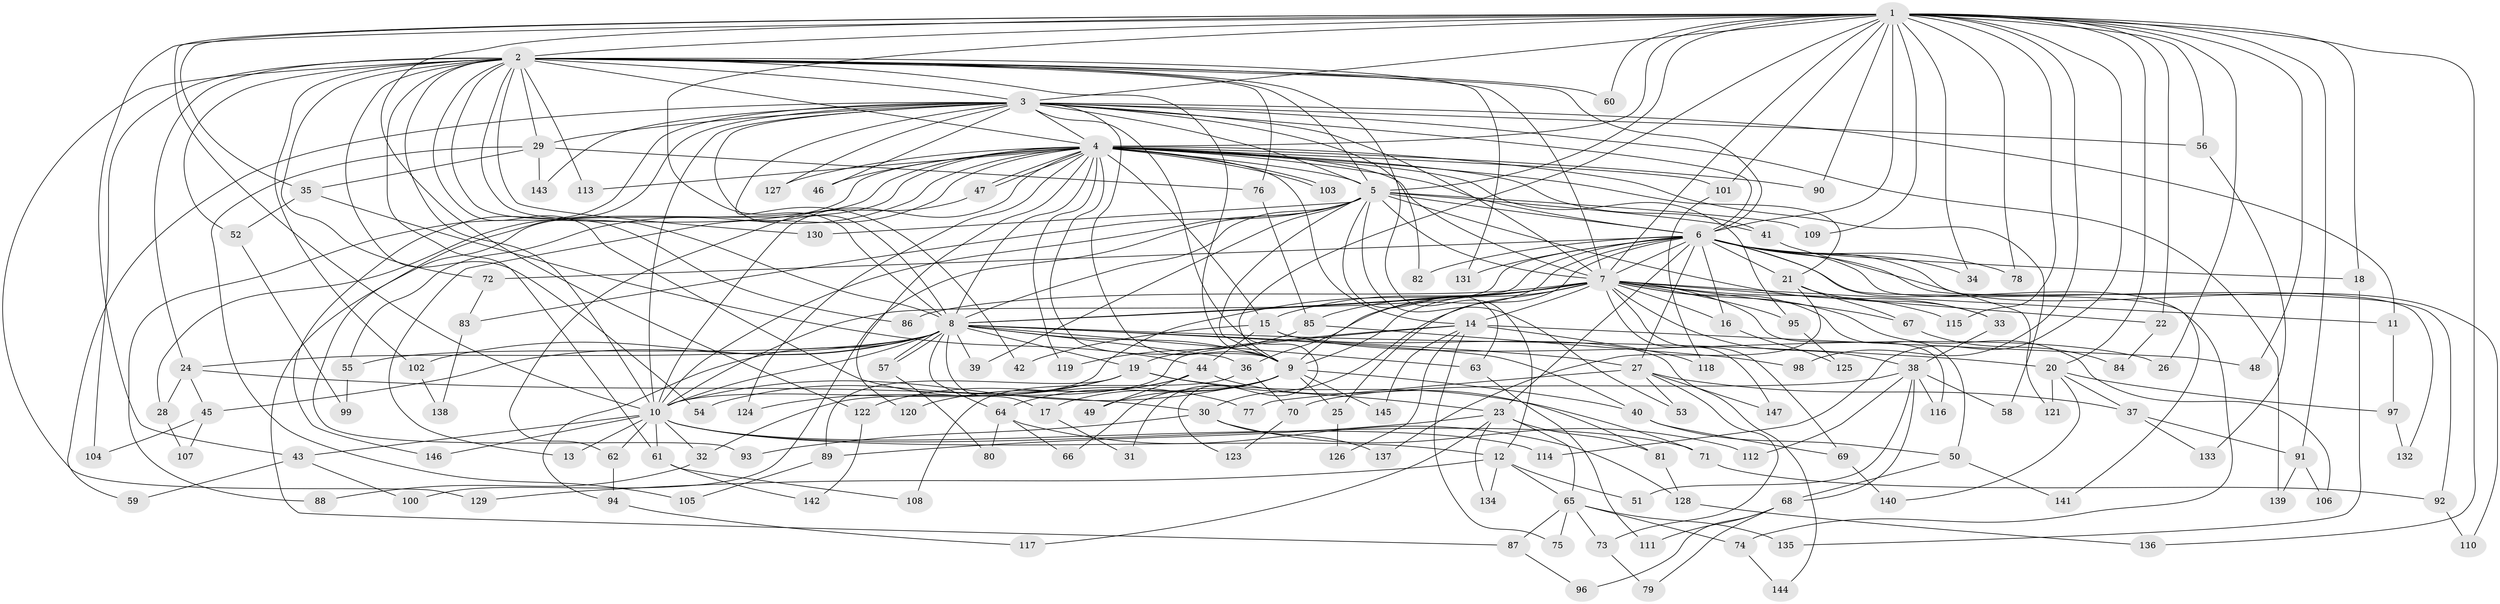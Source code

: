// Generated by graph-tools (version 1.1) at 2025/01/03/09/25 03:01:21]
// undirected, 147 vertices, 319 edges
graph export_dot {
graph [start="1"]
  node [color=gray90,style=filled];
  1;
  2;
  3;
  4;
  5;
  6;
  7;
  8;
  9;
  10;
  11;
  12;
  13;
  14;
  15;
  16;
  17;
  18;
  19;
  20;
  21;
  22;
  23;
  24;
  25;
  26;
  27;
  28;
  29;
  30;
  31;
  32;
  33;
  34;
  35;
  36;
  37;
  38;
  39;
  40;
  41;
  42;
  43;
  44;
  45;
  46;
  47;
  48;
  49;
  50;
  51;
  52;
  53;
  54;
  55;
  56;
  57;
  58;
  59;
  60;
  61;
  62;
  63;
  64;
  65;
  66;
  67;
  68;
  69;
  70;
  71;
  72;
  73;
  74;
  75;
  76;
  77;
  78;
  79;
  80;
  81;
  82;
  83;
  84;
  85;
  86;
  87;
  88;
  89;
  90;
  91;
  92;
  93;
  94;
  95;
  96;
  97;
  98;
  99;
  100;
  101;
  102;
  103;
  104;
  105;
  106;
  107;
  108;
  109;
  110;
  111;
  112;
  113;
  114;
  115;
  116;
  117;
  118;
  119;
  120;
  121;
  122;
  123;
  124;
  125;
  126;
  127;
  128;
  129;
  130;
  131;
  132;
  133;
  134;
  135;
  136;
  137;
  138;
  139;
  140;
  141;
  142;
  143;
  144;
  145;
  146;
  147;
  1 -- 2;
  1 -- 3;
  1 -- 4;
  1 -- 5;
  1 -- 6;
  1 -- 7;
  1 -- 8;
  1 -- 9;
  1 -- 10;
  1 -- 18;
  1 -- 20;
  1 -- 22;
  1 -- 26;
  1 -- 34;
  1 -- 35;
  1 -- 43;
  1 -- 48;
  1 -- 56;
  1 -- 60;
  1 -- 78;
  1 -- 90;
  1 -- 91;
  1 -- 98;
  1 -- 101;
  1 -- 109;
  1 -- 114;
  1 -- 115;
  1 -- 122;
  1 -- 136;
  2 -- 3;
  2 -- 4;
  2 -- 5;
  2 -- 6;
  2 -- 7;
  2 -- 8;
  2 -- 9;
  2 -- 10;
  2 -- 12;
  2 -- 24;
  2 -- 29;
  2 -- 52;
  2 -- 54;
  2 -- 60;
  2 -- 61;
  2 -- 72;
  2 -- 76;
  2 -- 77;
  2 -- 86;
  2 -- 102;
  2 -- 104;
  2 -- 113;
  2 -- 129;
  2 -- 130;
  2 -- 131;
  3 -- 4;
  3 -- 5;
  3 -- 6;
  3 -- 7;
  3 -- 8;
  3 -- 9;
  3 -- 10;
  3 -- 11;
  3 -- 29;
  3 -- 42;
  3 -- 46;
  3 -- 56;
  3 -- 59;
  3 -- 82;
  3 -- 93;
  3 -- 123;
  3 -- 127;
  3 -- 139;
  3 -- 143;
  3 -- 146;
  4 -- 5;
  4 -- 6;
  4 -- 7;
  4 -- 8;
  4 -- 9;
  4 -- 10;
  4 -- 13;
  4 -- 14;
  4 -- 15;
  4 -- 21;
  4 -- 28;
  4 -- 41;
  4 -- 46;
  4 -- 47;
  4 -- 47;
  4 -- 55;
  4 -- 58;
  4 -- 87;
  4 -- 88;
  4 -- 90;
  4 -- 95;
  4 -- 101;
  4 -- 103;
  4 -- 103;
  4 -- 113;
  4 -- 119;
  4 -- 120;
  4 -- 124;
  4 -- 127;
  5 -- 6;
  5 -- 7;
  5 -- 8;
  5 -- 9;
  5 -- 10;
  5 -- 33;
  5 -- 39;
  5 -- 41;
  5 -- 53;
  5 -- 63;
  5 -- 83;
  5 -- 100;
  5 -- 109;
  5 -- 130;
  6 -- 7;
  6 -- 8;
  6 -- 9;
  6 -- 10;
  6 -- 16;
  6 -- 18;
  6 -- 21;
  6 -- 23;
  6 -- 25;
  6 -- 27;
  6 -- 34;
  6 -- 72;
  6 -- 74;
  6 -- 78;
  6 -- 82;
  6 -- 92;
  6 -- 110;
  6 -- 131;
  6 -- 132;
  6 -- 141;
  7 -- 8;
  7 -- 9;
  7 -- 10;
  7 -- 11;
  7 -- 14;
  7 -- 15;
  7 -- 16;
  7 -- 22;
  7 -- 30;
  7 -- 36;
  7 -- 38;
  7 -- 50;
  7 -- 67;
  7 -- 69;
  7 -- 85;
  7 -- 86;
  7 -- 95;
  7 -- 106;
  7 -- 115;
  7 -- 116;
  7 -- 147;
  8 -- 9;
  8 -- 10;
  8 -- 17;
  8 -- 19;
  8 -- 20;
  8 -- 24;
  8 -- 27;
  8 -- 36;
  8 -- 39;
  8 -- 40;
  8 -- 45;
  8 -- 55;
  8 -- 57;
  8 -- 57;
  8 -- 63;
  8 -- 64;
  8 -- 94;
  8 -- 102;
  9 -- 10;
  9 -- 17;
  9 -- 25;
  9 -- 31;
  9 -- 40;
  9 -- 49;
  9 -- 64;
  9 -- 66;
  9 -- 145;
  10 -- 12;
  10 -- 13;
  10 -- 32;
  10 -- 43;
  10 -- 61;
  10 -- 62;
  10 -- 71;
  10 -- 114;
  10 -- 146;
  11 -- 97;
  12 -- 51;
  12 -- 65;
  12 -- 129;
  12 -- 134;
  14 -- 19;
  14 -- 32;
  14 -- 48;
  14 -- 75;
  14 -- 118;
  14 -- 126;
  14 -- 145;
  15 -- 26;
  15 -- 42;
  15 -- 44;
  15 -- 144;
  16 -- 125;
  17 -- 31;
  18 -- 135;
  19 -- 23;
  19 -- 54;
  19 -- 71;
  19 -- 89;
  19 -- 124;
  20 -- 37;
  20 -- 97;
  20 -- 121;
  20 -- 140;
  21 -- 33;
  21 -- 67;
  21 -- 137;
  22 -- 84;
  23 -- 65;
  23 -- 81;
  23 -- 89;
  23 -- 117;
  23 -- 134;
  24 -- 28;
  24 -- 30;
  24 -- 45;
  25 -- 126;
  27 -- 37;
  27 -- 53;
  27 -- 73;
  27 -- 77;
  27 -- 147;
  28 -- 107;
  29 -- 35;
  29 -- 76;
  29 -- 105;
  29 -- 143;
  30 -- 93;
  30 -- 112;
  30 -- 137;
  32 -- 88;
  33 -- 38;
  35 -- 44;
  35 -- 52;
  36 -- 70;
  36 -- 108;
  37 -- 91;
  37 -- 133;
  38 -- 51;
  38 -- 58;
  38 -- 68;
  38 -- 70;
  38 -- 112;
  38 -- 116;
  40 -- 50;
  40 -- 69;
  41 -- 121;
  43 -- 59;
  43 -- 100;
  44 -- 49;
  44 -- 81;
  44 -- 120;
  44 -- 122;
  45 -- 104;
  45 -- 107;
  47 -- 62;
  50 -- 68;
  50 -- 141;
  52 -- 99;
  55 -- 99;
  56 -- 133;
  57 -- 80;
  61 -- 108;
  61 -- 142;
  62 -- 94;
  63 -- 111;
  64 -- 66;
  64 -- 80;
  64 -- 128;
  65 -- 73;
  65 -- 74;
  65 -- 75;
  65 -- 87;
  65 -- 135;
  67 -- 84;
  68 -- 79;
  68 -- 96;
  68 -- 111;
  69 -- 140;
  70 -- 123;
  71 -- 92;
  72 -- 83;
  73 -- 79;
  74 -- 144;
  76 -- 85;
  81 -- 128;
  83 -- 138;
  85 -- 98;
  85 -- 119;
  87 -- 96;
  89 -- 105;
  91 -- 106;
  91 -- 139;
  92 -- 110;
  94 -- 117;
  95 -- 125;
  97 -- 132;
  101 -- 118;
  102 -- 138;
  122 -- 142;
  128 -- 136;
}

